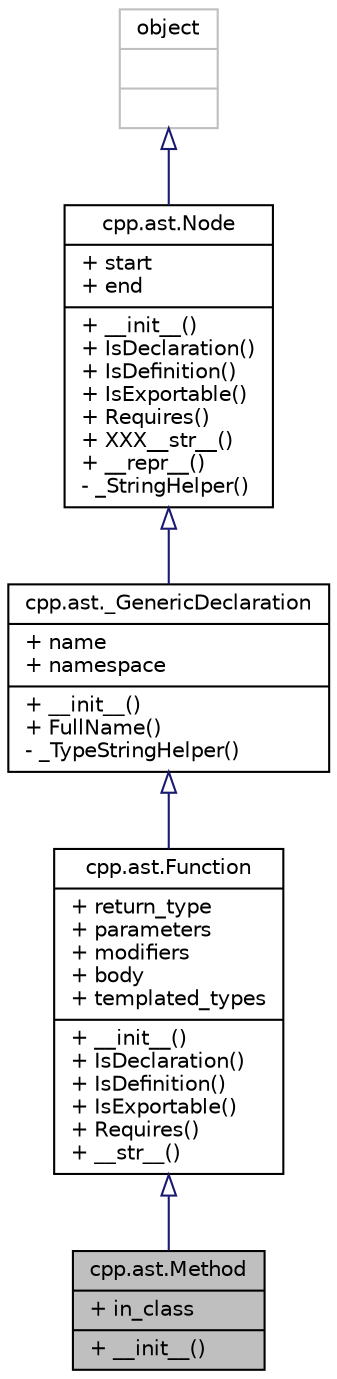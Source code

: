 digraph "cpp.ast.Method"
{
  edge [fontname="Helvetica",fontsize="10",labelfontname="Helvetica",labelfontsize="10"];
  node [fontname="Helvetica",fontsize="10",shape=record];
  Node5 [label="{cpp.ast.Method\n|+ in_class\l|+ __init__()\l}",height=0.2,width=0.4,color="black", fillcolor="grey75", style="filled", fontcolor="black"];
  Node6 -> Node5 [dir="back",color="midnightblue",fontsize="10",style="solid",arrowtail="onormal",fontname="Helvetica"];
  Node6 [label="{cpp.ast.Function\n|+ return_type\l+ parameters\l+ modifiers\l+ body\l+ templated_types\l|+ __init__()\l+ IsDeclaration()\l+ IsDefinition()\l+ IsExportable()\l+ Requires()\l+ __str__()\l}",height=0.2,width=0.4,color="black", fillcolor="white", style="filled",URL="$d3/df5/classcpp_1_1ast_1_1_function.html"];
  Node7 -> Node6 [dir="back",color="midnightblue",fontsize="10",style="solid",arrowtail="onormal",fontname="Helvetica"];
  Node7 [label="{cpp.ast._GenericDeclaration\n|+ name\l+ namespace\l|+ __init__()\l+ FullName()\l- _TypeStringHelper()\l}",height=0.2,width=0.4,color="black", fillcolor="white", style="filled",URL="$d1/d4e/classcpp_1_1ast_1_1___generic_declaration.html"];
  Node8 -> Node7 [dir="back",color="midnightblue",fontsize="10",style="solid",arrowtail="onormal",fontname="Helvetica"];
  Node8 [label="{cpp.ast.Node\n|+ start\l+ end\l|+ __init__()\l+ IsDeclaration()\l+ IsDefinition()\l+ IsExportable()\l+ Requires()\l+ XXX__str__()\l+ __repr__()\l- _StringHelper()\l}",height=0.2,width=0.4,color="black", fillcolor="white", style="filled",URL="$d6/d9c/classcpp_1_1ast_1_1_node.html"];
  Node9 -> Node8 [dir="back",color="midnightblue",fontsize="10",style="solid",arrowtail="onormal",fontname="Helvetica"];
  Node9 [label="{object\n||}",height=0.2,width=0.4,color="grey75", fillcolor="white", style="filled"];
}
